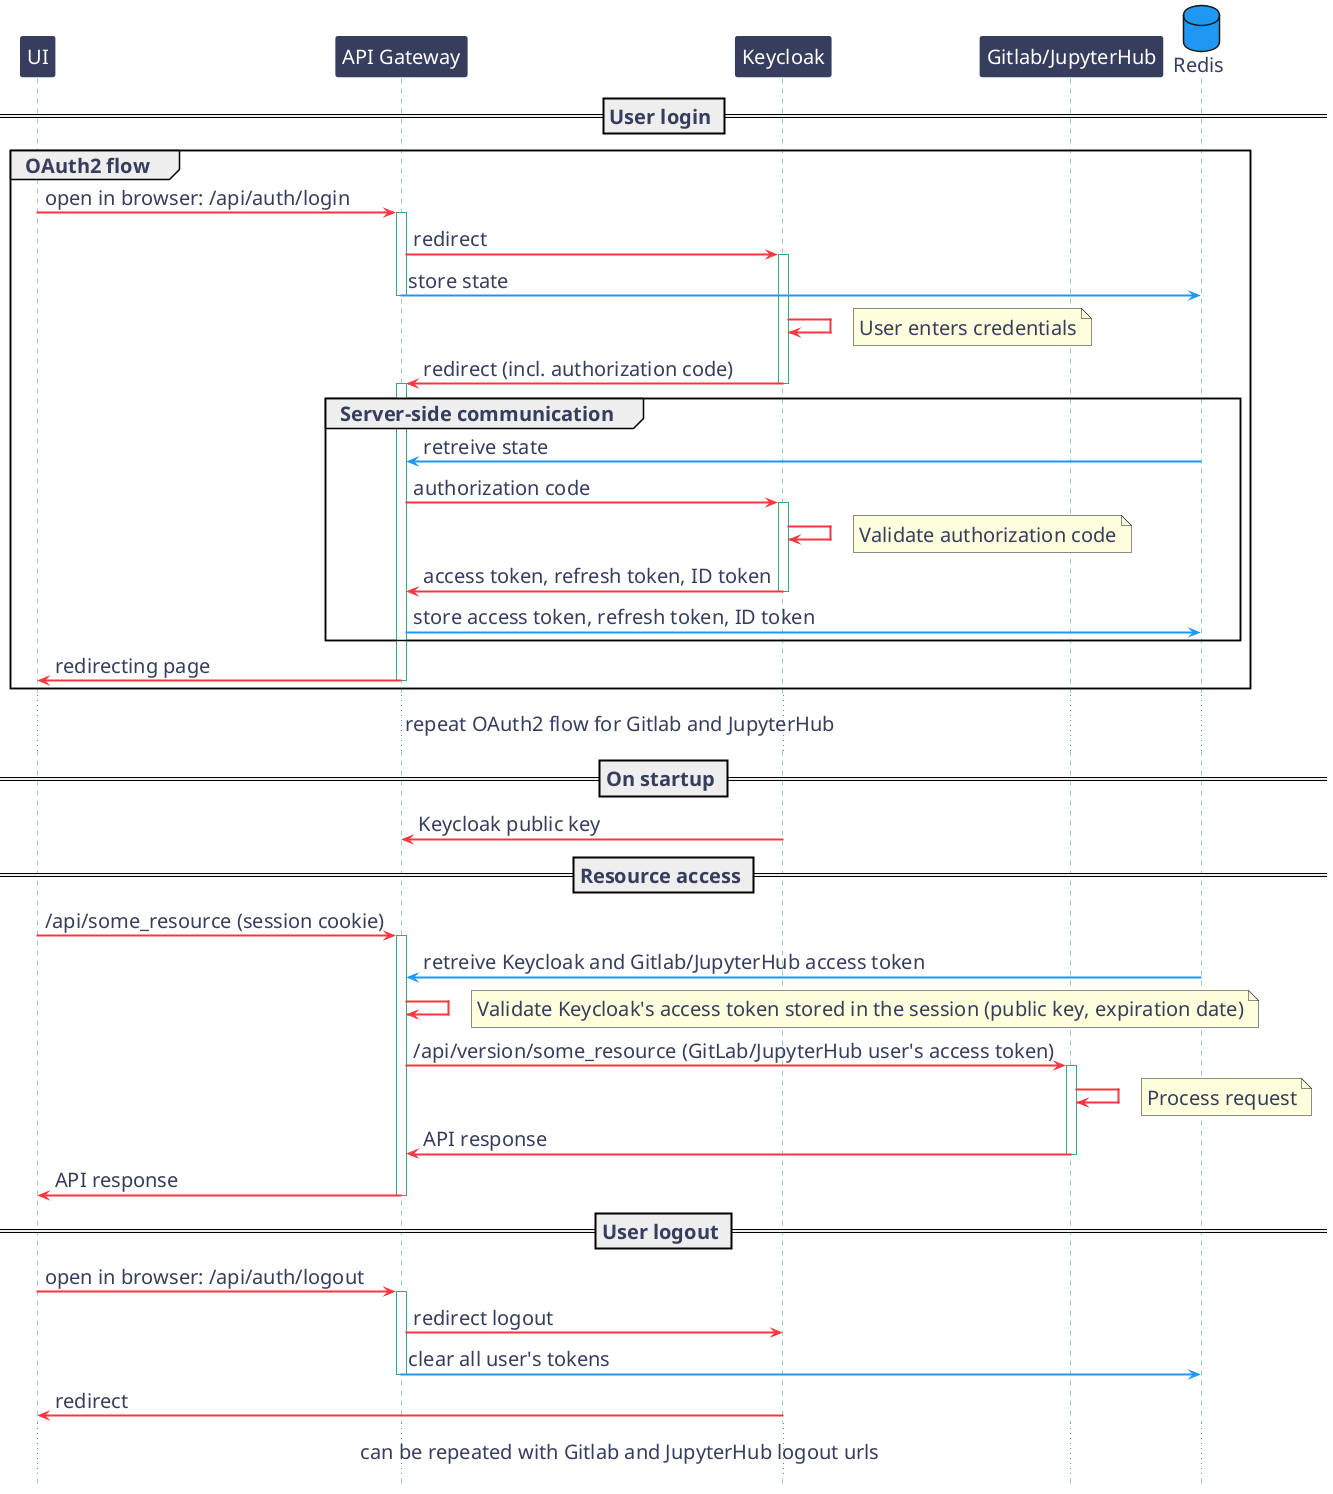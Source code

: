 @startuml

autonumber

!define BLACK   #363D5D
!define RED     #F6363F
!define PINK    #F6216E
!define MAGENTA #A54FBD
!define GREEN   #37A77C
!define YELLOW  #F97A00
!define BLUE    #1E98F2
!define CYAN    #25AFCA
!define WHITE   #FEF2DC

' Base Setting
skinparam Shadowing false
skinparam BackgroundColor white
skinparam ComponentStyle uml2
skinparam Default {
  FontName  'Hiragino Sans'
  FontColor BLACK
  FontSize  20
  FontStyle plain
}

skinparam Sequence {
  ArrowThickness 2
  ArrowColor RED
  ActorBorderThickness 1
  LifeLineBorderColor GREEN
  ParticipantBorderThickness 0
}
skinparam Participant {
  BackgroundColor BLACK
  BorderColor BLACK
  FontColor #FFFFFF
}

skinparam Actor {
  BackgroundColor BLACK
  BorderColor BLACK
}

hide footbox
skinparam shadowing false

participant UI
participant "API Gateway"
participant "Keycloak"
participant "Gitlab/JupyterHub"
database Redis order 10 BLUE

autonumber stop

== User login ==
  group OAuth2 flow
    UI -> "API Gateway": open in browser: /api/auth/login
    activate "API Gateway"

    "API Gateway" -> "Keycloak": redirect
    activate "Keycloak"

    "API Gateway" -[BLUE]> Redis: store state
    deactivate "API Gateway"

    "Keycloak" -> "Keycloak"
    note right: User enters credentials

    "API Gateway" <- "Keycloak": redirect (incl. authorization code)
    deactivate "Keycloak"
    activate "API Gateway"

    group Server-side communication
      "API Gateway" <[BLUE]- Redis: retreive state
      "API Gateway" -> "Keycloak": authorization code
      activate "Keycloak"
      "Keycloak" -> "Keycloak"
      note right: Validate authorization code

      "API Gateway" <- "Keycloak": access token, refresh token, ID token
      deactivate "Keycloak"

      "API Gateway" -[BLUE]> Redis: store access token, refresh token, ID token
    end

    UI <- "API Gateway": redirecting page
    deactivate "API Gateway"
  end

  ...repeat OAuth2 flow for Gitlab and JupyterHub...

== On startup ==
  "API Gateway" <- "Keycloak": Keycloak public key

== Resource access ==
  UI -> "API Gateway": /api/some_resource (session cookie)
  activate "API Gateway"

  "API Gateway" <[BLUE]- Redis: retreive Keycloak and Gitlab/JupyterHub access token
  "API Gateway" -> "API Gateway"
  note right: Validate Keycloak's access token stored in the session (public key, expiration date)

  "API Gateway" -> "Gitlab/JupyterHub": /api/version/some_resource (GitLab/JupyterHub user's access token)
  activate "Gitlab/JupyterHub"

  "Gitlab/JupyterHub" -> "Gitlab/JupyterHub"
  note right: Process request

  "API Gateway" <- "Gitlab/JupyterHub": API response
  deactivate "Gitlab/JupyterHub"

  UI <- "API Gateway": API response
  deactivate "API Gateway"

== User logout ==

  UI -> "API Gateway": open in browser: /api/auth/logout
  activate "API Gateway"

  "API Gateway" -> "Keycloak": redirect logout

  "API Gateway" -[BLUE]> Redis: clear all user's tokens
  deactivate "API Gateway"

  UI <- "Keycloak": redirect

  ...can be repeated with Gitlab and JupyterHub logout urls...

@enduml
